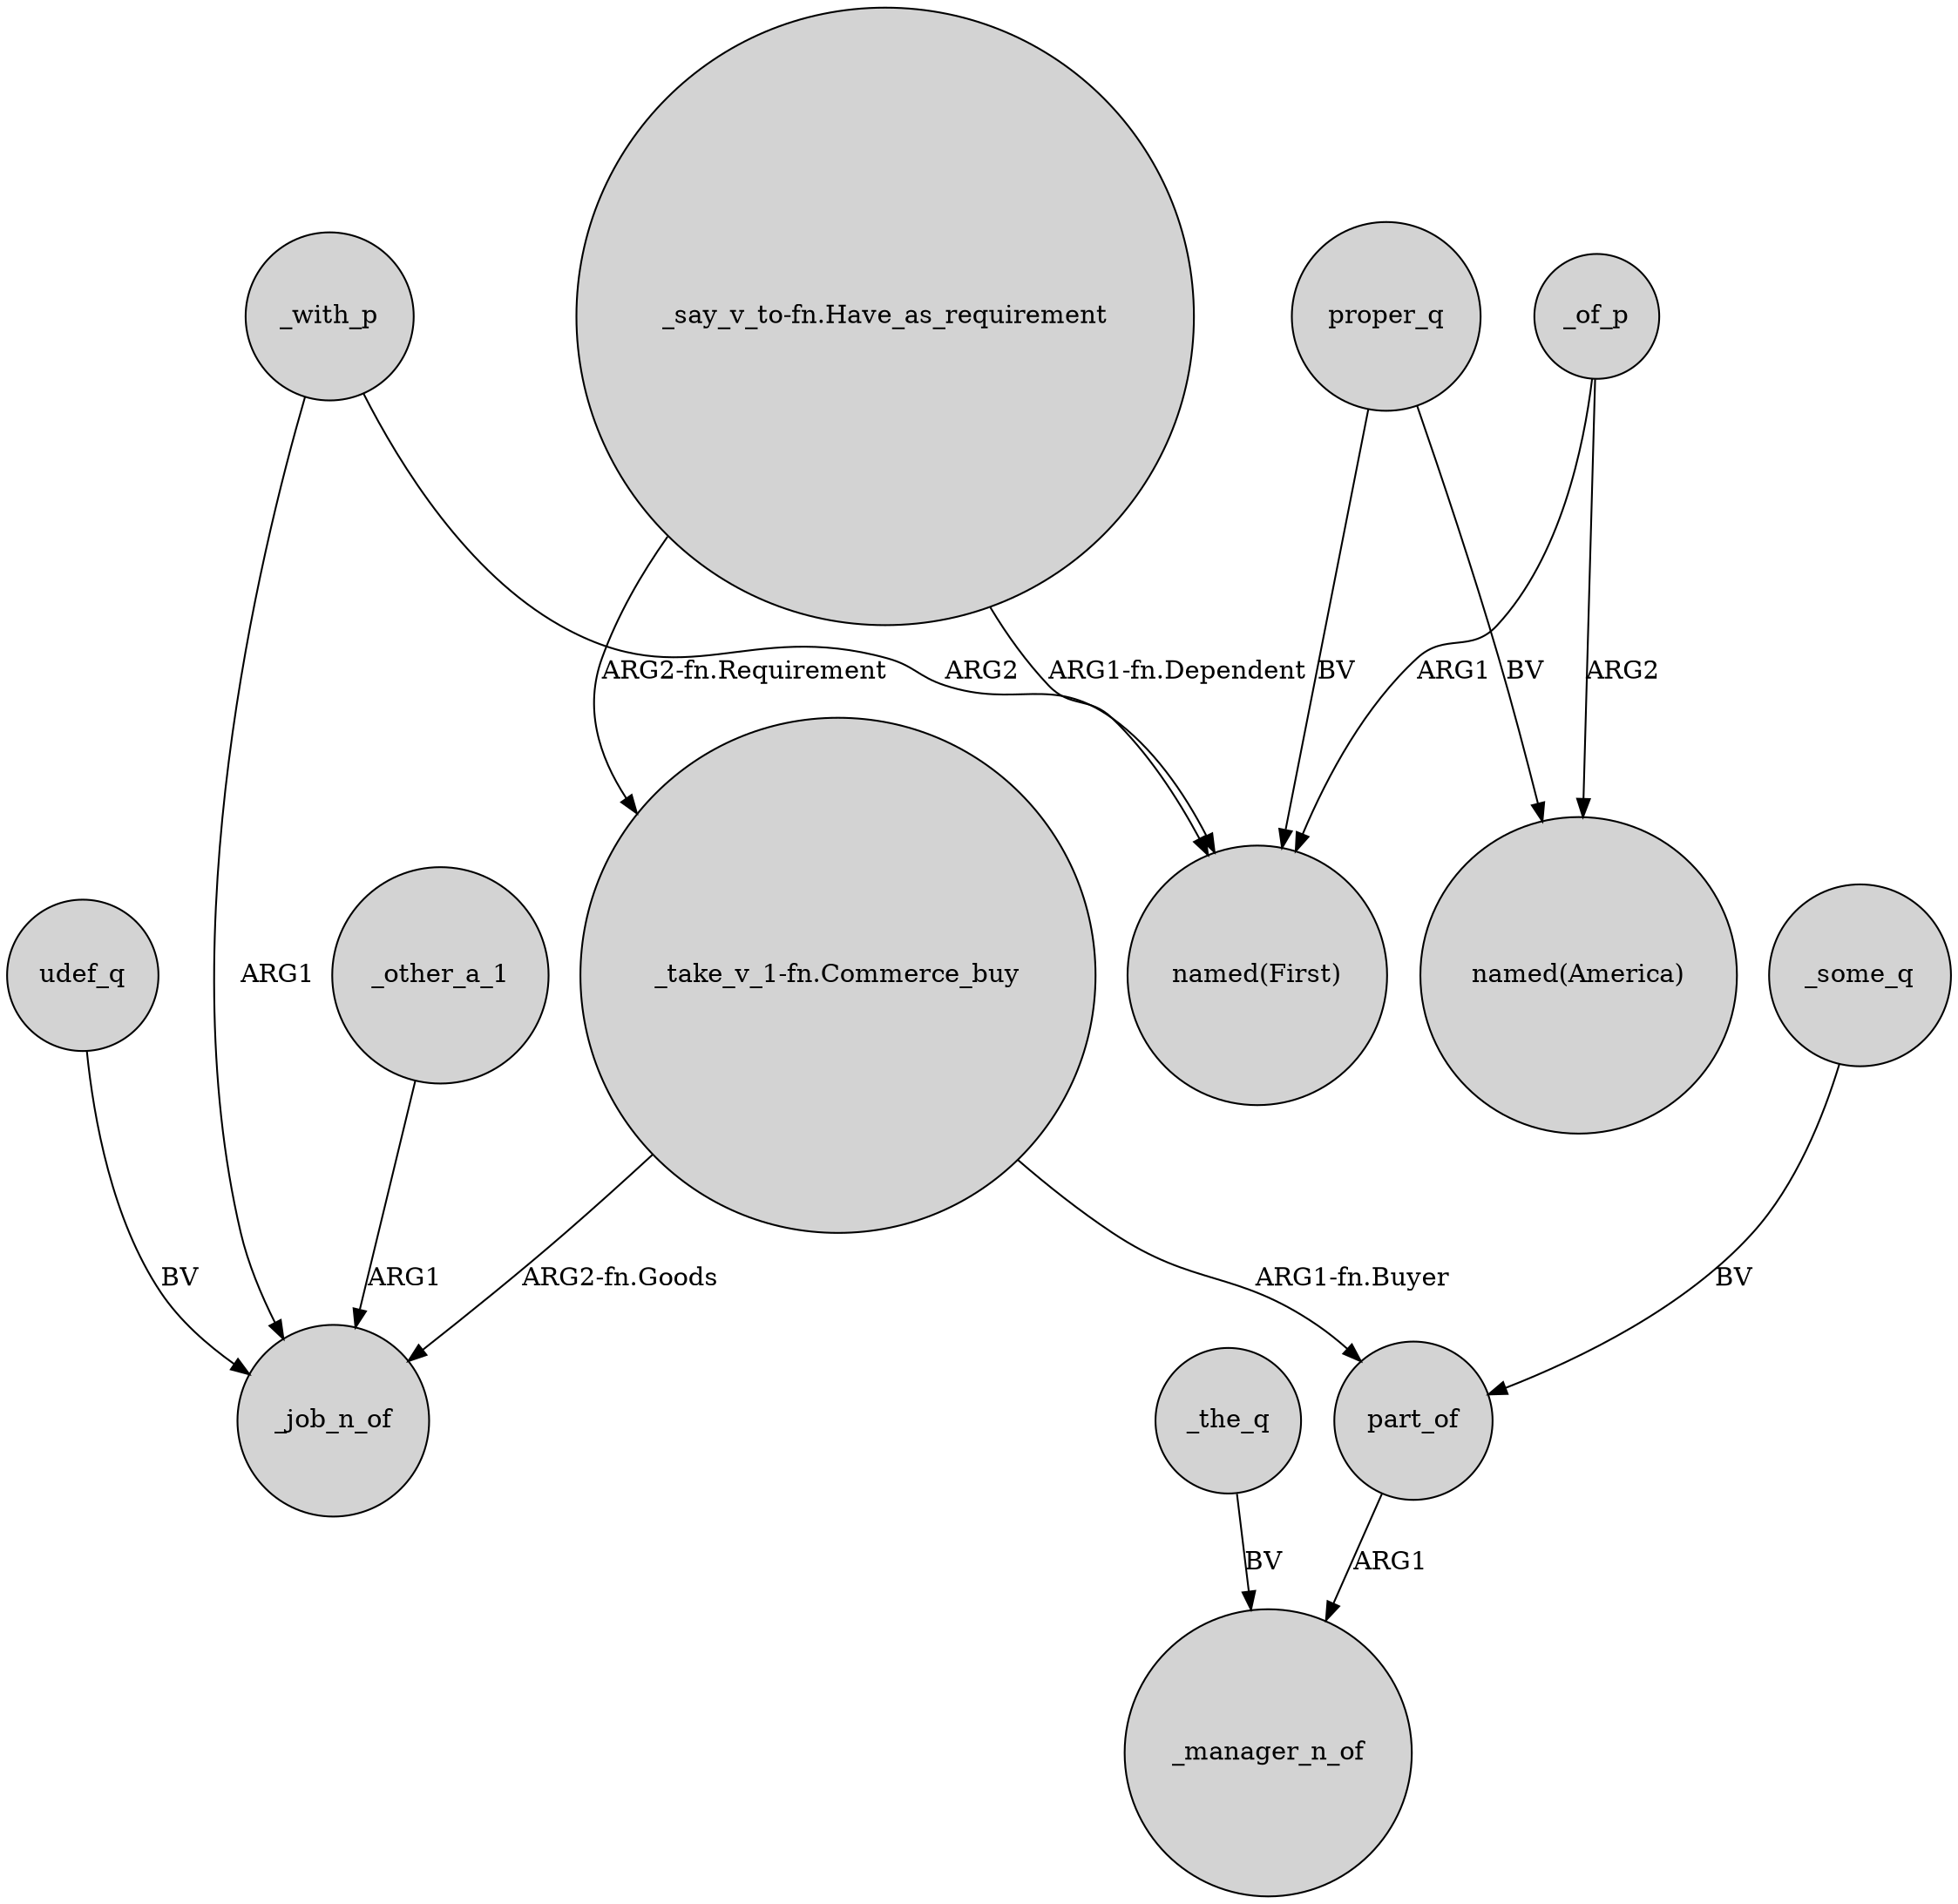 digraph {
	node [shape=circle style=filled]
	udef_q -> _job_n_of [label=BV]
	proper_q -> "named(First)" [label=BV]
	_with_p -> "named(First)" [label=ARG2]
	"_say_v_to-fn.Have_as_requirement" -> "_take_v_1-fn.Commerce_buy" [label="ARG2-fn.Requirement"]
	proper_q -> "named(America)" [label=BV]
	_the_q -> _manager_n_of [label=BV]
	_other_a_1 -> _job_n_of [label=ARG1]
	"_take_v_1-fn.Commerce_buy" -> _job_n_of [label="ARG2-fn.Goods"]
	_of_p -> "named(First)" [label=ARG1]
	"_say_v_to-fn.Have_as_requirement" -> "named(First)" [label="ARG1-fn.Dependent"]
	"_take_v_1-fn.Commerce_buy" -> part_of [label="ARG1-fn.Buyer"]
	_of_p -> "named(America)" [label=ARG2]
	_with_p -> _job_n_of [label=ARG1]
	_some_q -> part_of [label=BV]
	part_of -> _manager_n_of [label=ARG1]
}
